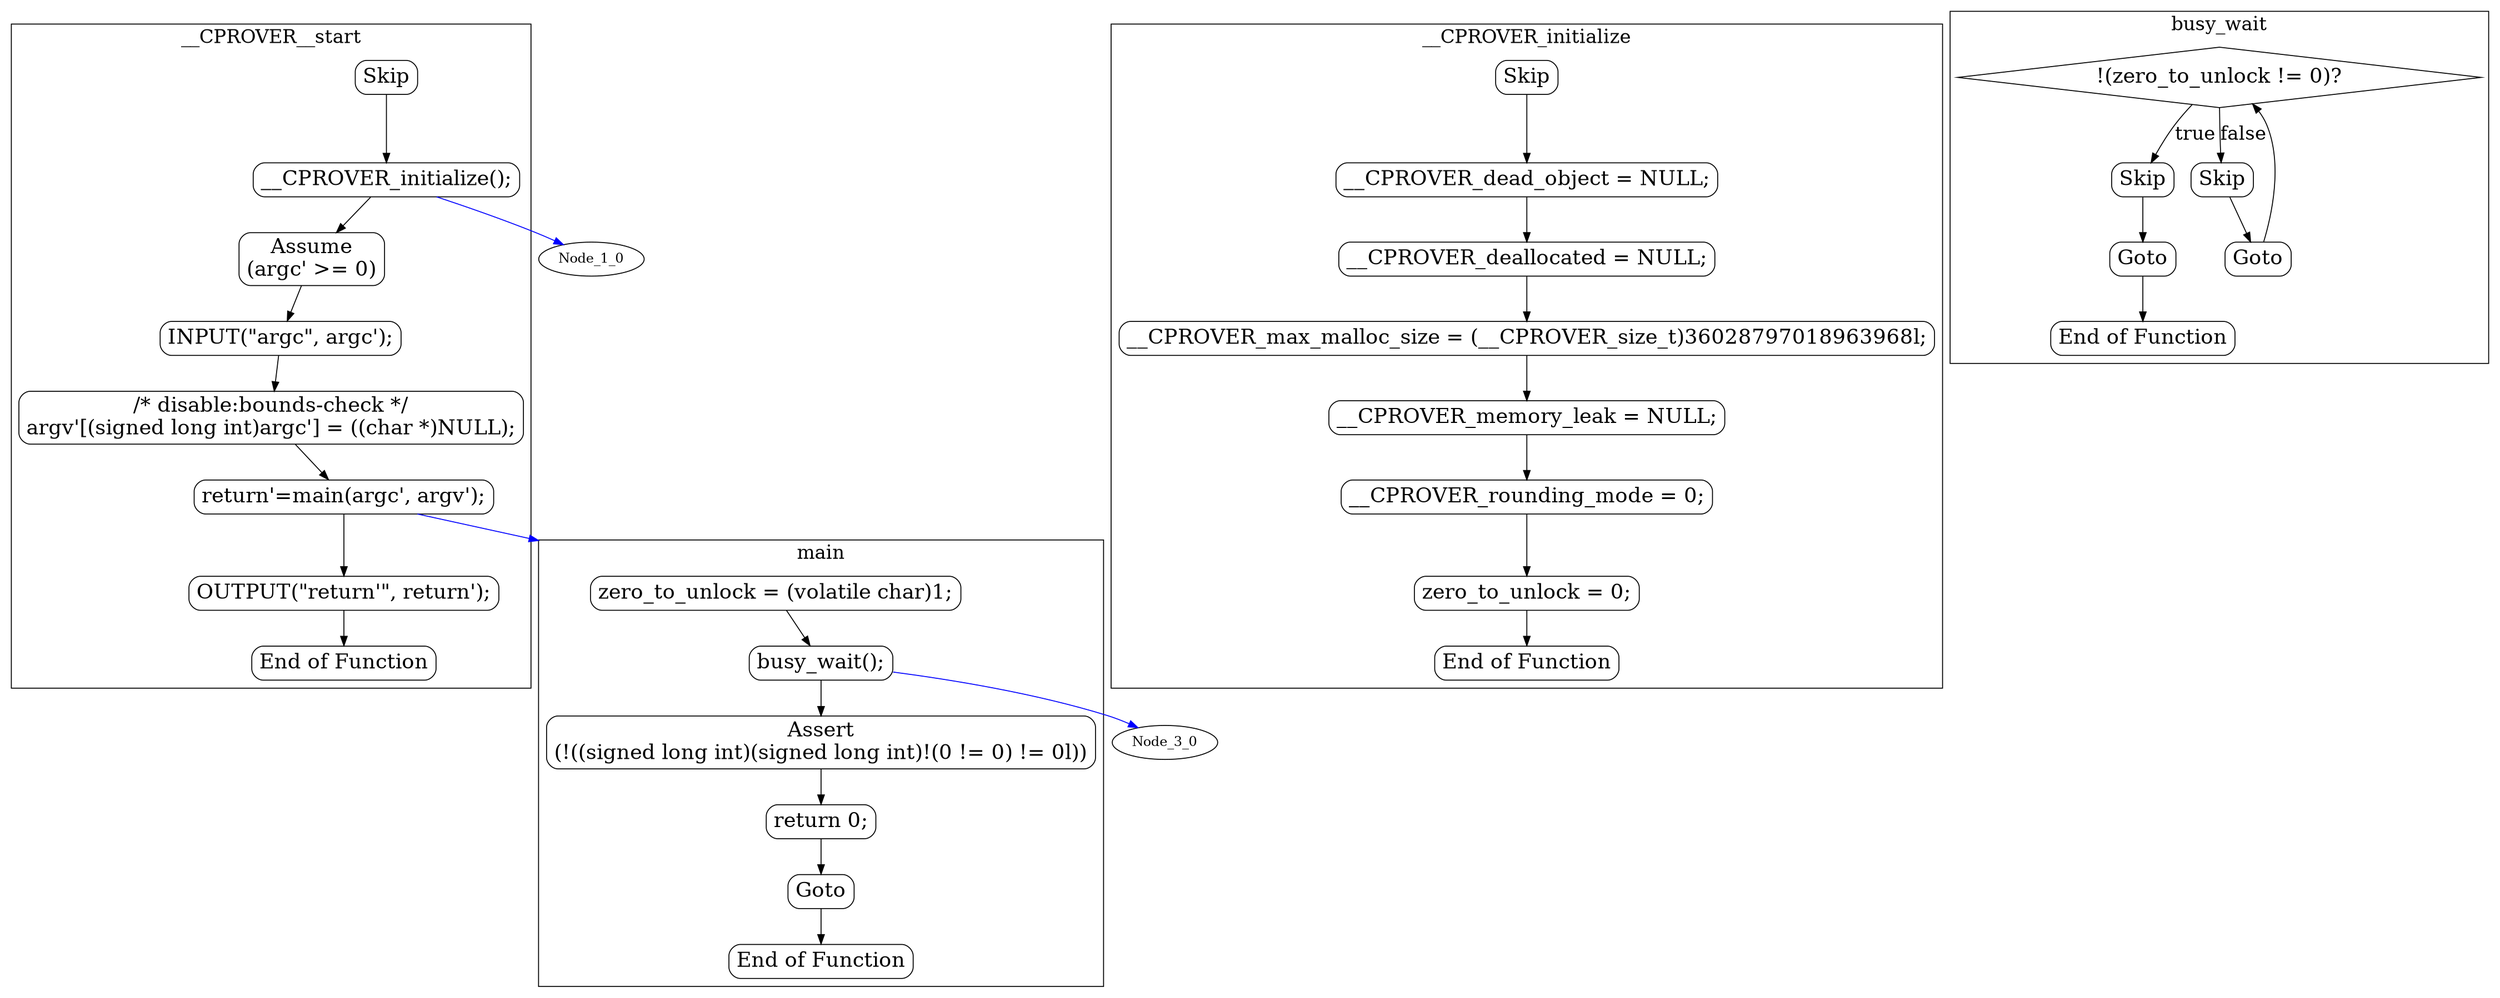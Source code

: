 digraph G {
color=black;orientation=portrait;fontsize=20;compound=true;size="30,40";ratio=compress;
subgraph "cluster_main" {
label="main";
Node_0_0 [shape=Mrecord,fontsize=22,label="zero_to_unlock = (volatile char)1;"];
Node_0_0 -> Node_0_1 ;
Node_0_1 [shape=Mrecord,fontsize=22,label="busy_wait();"];
Node_0_1 -> Node_0_2 ;
Node_0_2 [shape=Mrecord,fontsize=22,label="Assert\n(!((signed long int)(signed long int)!(0 != 0) != 0l))"];
Node_0_2 -> Node_0_3 ;
Node_0_3 [shape=Mrecord,fontsize=22,label="return 0;"];
Node_0_3 -> Node_0_4 ;
Node_0_4 [shape=Mrecord,fontsize=22,label="Goto"];
Node_0_4 -> Node_0_5 ;
Node_0_5 [shape=Mrecord,fontsize=22,label="End of Function"];
}
subgraph "cluster___CPROVER_initialize" {
label="__CPROVER_initialize";
Node_1_6 [shape=Mrecord,fontsize=22,label="Skip"];
Node_1_6 -> Node_1_7 ;
Node_1_7 [shape=Mrecord,fontsize=22,label="__CPROVER_dead_object = NULL;"];
Node_1_7 -> Node_1_8 ;
Node_1_8 [shape=Mrecord,fontsize=22,label="__CPROVER_deallocated = NULL;"];
Node_1_8 -> Node_1_9 ;
Node_1_9 [shape=Mrecord,fontsize=22,label="__CPROVER_max_malloc_size = (__CPROVER_size_t)36028797018963968l;"];
Node_1_9 -> Node_1_10 ;
Node_1_10 [shape=Mrecord,fontsize=22,label="__CPROVER_memory_leak = NULL;"];
Node_1_10 -> Node_1_11 ;
Node_1_11 [shape=Mrecord,fontsize=22,label="__CPROVER_rounding_mode = 0;"];
Node_1_11 -> Node_1_12 ;
Node_1_12 [shape=Mrecord,fontsize=22,label="zero_to_unlock = 0;"];
Node_1_12 -> Node_1_13 ;
Node_1_13 [shape=Mrecord,fontsize=22,label="End of Function"];
}
subgraph "cluster___CPROVER__start" {
label="__CPROVER__start";
Node_2_14 [shape=Mrecord,fontsize=22,label="Skip"];
Node_2_14 -> Node_2_15 ;
Node_2_15 [shape=Mrecord,fontsize=22,label="__CPROVER_initialize();"];
Node_2_15 -> Node_2_16 ;
Node_2_16 [shape=Mrecord,fontsize=22,label="Assume\n(argc' \>= 0)"];
Node_2_16 -> Node_2_17 ;
Node_2_17 [shape=Mrecord,fontsize=22,label="INPUT(\"argc\", argc');"];
Node_2_17 -> Node_2_18 ;
Node_2_18 [shape=Mrecord,fontsize=22,label="/* disable:bounds-check */\nargv'[(signed long int)argc'] = ((char *)NULL);"];
Node_2_18 -> Node_2_19 ;
Node_2_19 [shape=Mrecord,fontsize=22,label="return'=main(argc', argv');"];
Node_2_19 -> Node_2_20 ;
Node_2_20 [shape=Mrecord,fontsize=22,label="OUTPUT(\"return'\", return');"];
Node_2_20 -> Node_2_21 ;
Node_2_21 [shape=Mrecord,fontsize=22,label="End of Function"];
}
subgraph "cluster_busy_wait" {
label="busy_wait";
Node_3_22 [shape=diamond,fontsize=22,label="!(zero_to_unlock != 0)?"];
Node_3_22 -> Node_3_25 [fontsize=20,label="true"];
Node_3_22 -> Node_3_23 [fontsize=20,label="false"];
Node_3_25 [shape=Mrecord,fontsize=22,label="Skip"];
Node_3_25 -> Node_3_26 ;
Node_3_23 [shape=Mrecord,fontsize=22,label="Skip"];
Node_3_23 -> Node_3_24 ;
Node_3_26 [shape=Mrecord,fontsize=22,label="Goto"];
Node_3_26 -> Node_3_27 ;
Node_3_24 [shape=Mrecord,fontsize=22,label="Goto"];
Node_3_24 -> Node_3_22 ;
Node_3_27 [shape=Mrecord,fontsize=22,label="End of Function"];
}
Node_0_1 -> Node_3_0 [lhead="cluster_busy_wait",color=blue];
Node_2_15 -> Node_1_0 [lhead="cluster___CPROVER_initialize",color=blue];
Node_2_19 -> Node_0_0 [lhead="cluster_main",color=blue];
}
